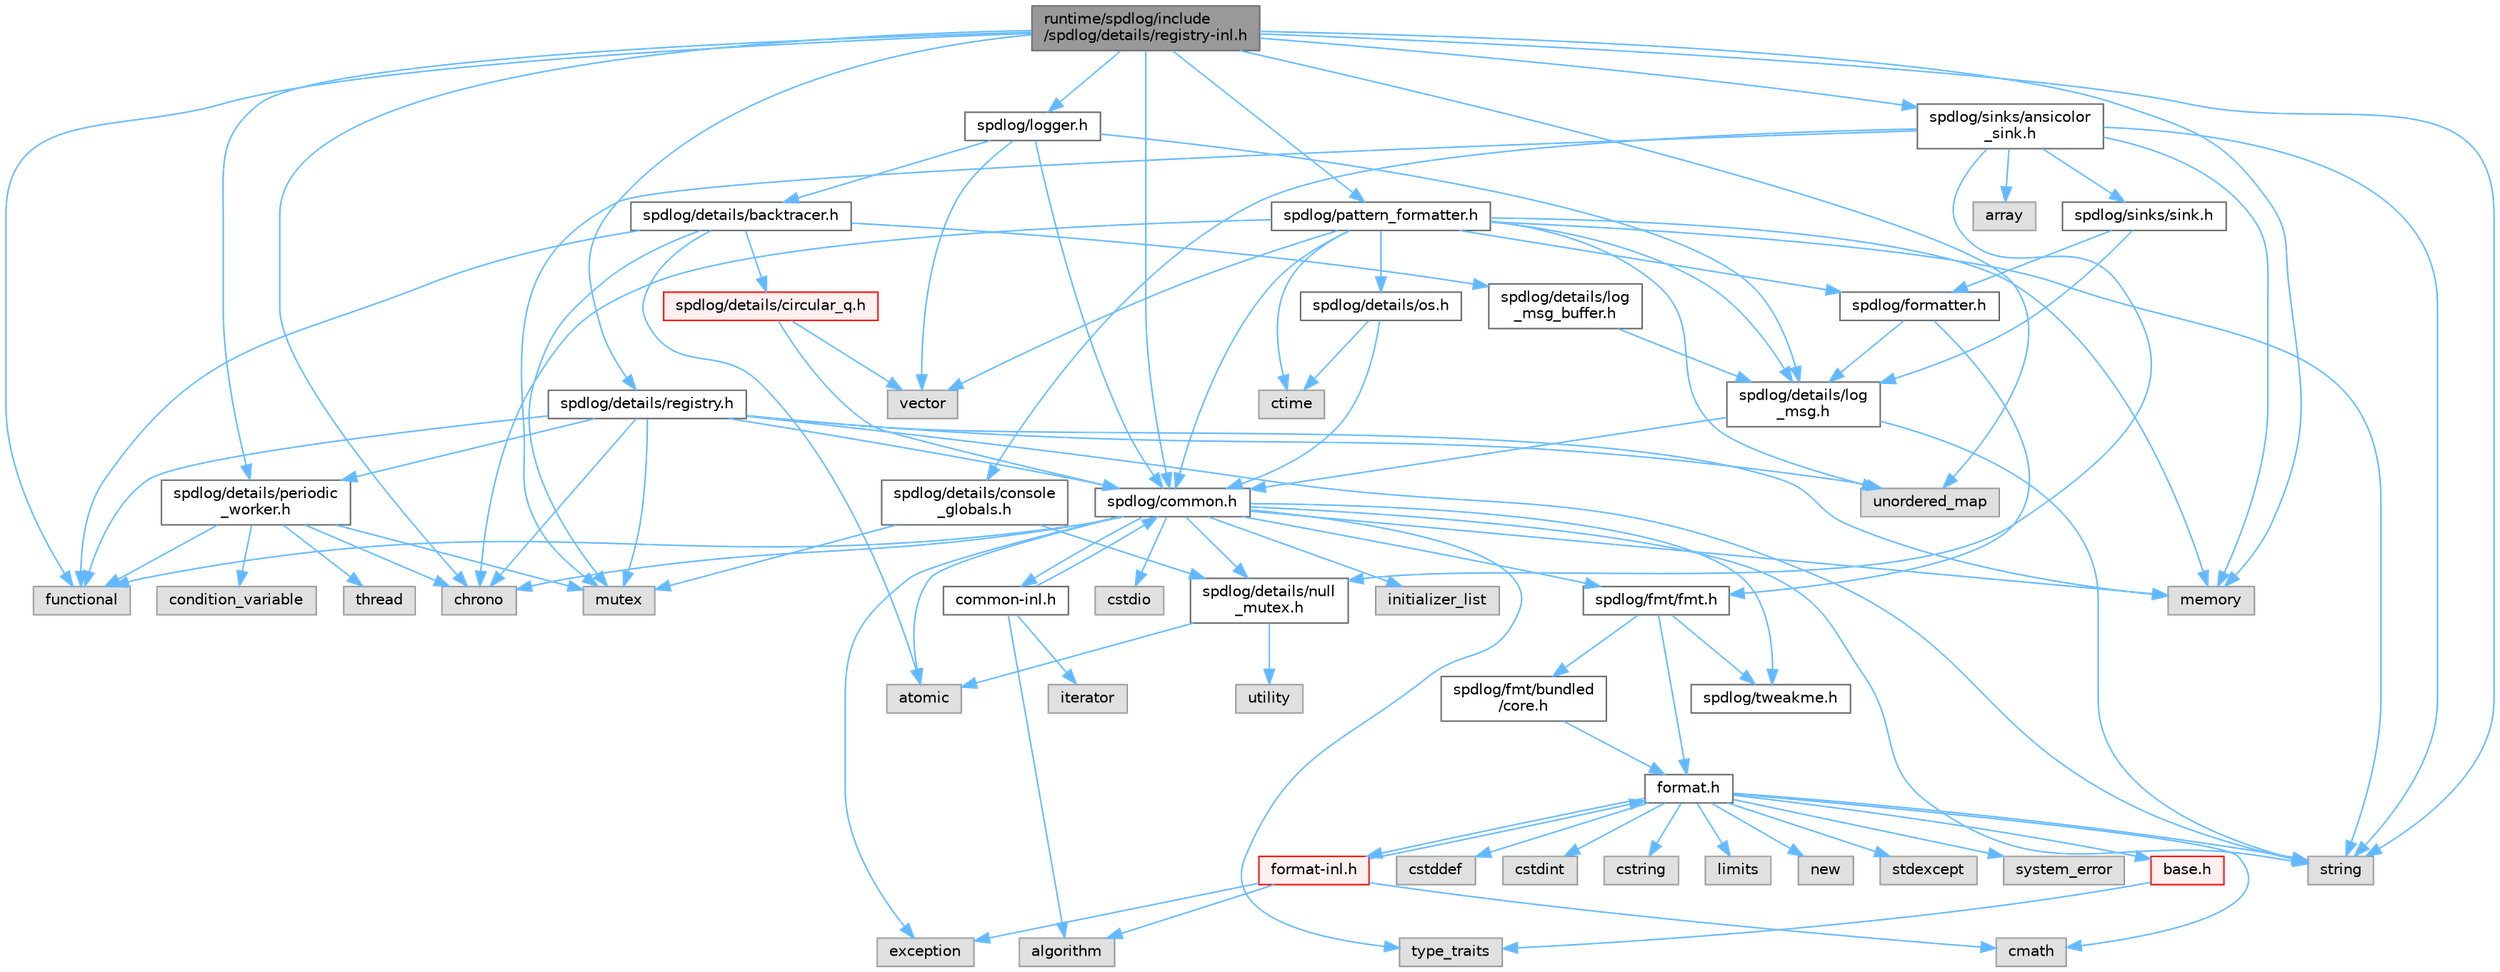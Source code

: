 digraph "runtime/spdlog/include/spdlog/details/registry-inl.h"
{
 // LATEX_PDF_SIZE
  bgcolor="transparent";
  edge [fontname=Helvetica,fontsize=10,labelfontname=Helvetica,labelfontsize=10];
  node [fontname=Helvetica,fontsize=10,shape=box,height=0.2,width=0.4];
  Node1 [id="Node000001",label="runtime/spdlog/include\l/spdlog/details/registry-inl.h",height=0.2,width=0.4,color="gray40", fillcolor="grey60", style="filled", fontcolor="black",tooltip=" "];
  Node1 -> Node2 [id="edge1_Node000001_Node000002",color="steelblue1",style="solid",tooltip=" "];
  Node2 [id="Node000002",label="spdlog/details/registry.h",height=0.2,width=0.4,color="grey40", fillcolor="white", style="filled",URL="$registry_8h.html",tooltip=" "];
  Node2 -> Node3 [id="edge2_Node000002_Node000003",color="steelblue1",style="solid",tooltip=" "];
  Node3 [id="Node000003",label="spdlog/common.h",height=0.2,width=0.4,color="grey40", fillcolor="white", style="filled",URL="$common_8h.html",tooltip=" "];
  Node3 -> Node4 [id="edge3_Node000003_Node000004",color="steelblue1",style="solid",tooltip=" "];
  Node4 [id="Node000004",label="spdlog/details/null\l_mutex.h",height=0.2,width=0.4,color="grey40", fillcolor="white", style="filled",URL="$null__mutex_8h.html",tooltip=" "];
  Node4 -> Node5 [id="edge4_Node000004_Node000005",color="steelblue1",style="solid",tooltip=" "];
  Node5 [id="Node000005",label="atomic",height=0.2,width=0.4,color="grey60", fillcolor="#E0E0E0", style="filled",tooltip=" "];
  Node4 -> Node6 [id="edge5_Node000004_Node000006",color="steelblue1",style="solid",tooltip=" "];
  Node6 [id="Node000006",label="utility",height=0.2,width=0.4,color="grey60", fillcolor="#E0E0E0", style="filled",tooltip=" "];
  Node3 -> Node7 [id="edge6_Node000003_Node000007",color="steelblue1",style="solid",tooltip=" "];
  Node7 [id="Node000007",label="spdlog/tweakme.h",height=0.2,width=0.4,color="grey40", fillcolor="white", style="filled",URL="$tweakme_8h.html",tooltip=" "];
  Node3 -> Node5 [id="edge7_Node000003_Node000005",color="steelblue1",style="solid",tooltip=" "];
  Node3 -> Node8 [id="edge8_Node000003_Node000008",color="steelblue1",style="solid",tooltip=" "];
  Node8 [id="Node000008",label="chrono",height=0.2,width=0.4,color="grey60", fillcolor="#E0E0E0", style="filled",tooltip=" "];
  Node3 -> Node9 [id="edge9_Node000003_Node000009",color="steelblue1",style="solid",tooltip=" "];
  Node9 [id="Node000009",label="cstdio",height=0.2,width=0.4,color="grey60", fillcolor="#E0E0E0", style="filled",tooltip=" "];
  Node3 -> Node10 [id="edge10_Node000003_Node000010",color="steelblue1",style="solid",tooltip=" "];
  Node10 [id="Node000010",label="exception",height=0.2,width=0.4,color="grey60", fillcolor="#E0E0E0", style="filled",tooltip=" "];
  Node3 -> Node11 [id="edge11_Node000003_Node000011",color="steelblue1",style="solid",tooltip=" "];
  Node11 [id="Node000011",label="functional",height=0.2,width=0.4,color="grey60", fillcolor="#E0E0E0", style="filled",tooltip=" "];
  Node3 -> Node12 [id="edge12_Node000003_Node000012",color="steelblue1",style="solid",tooltip=" "];
  Node12 [id="Node000012",label="initializer_list",height=0.2,width=0.4,color="grey60", fillcolor="#E0E0E0", style="filled",tooltip=" "];
  Node3 -> Node13 [id="edge13_Node000003_Node000013",color="steelblue1",style="solid",tooltip=" "];
  Node13 [id="Node000013",label="memory",height=0.2,width=0.4,color="grey60", fillcolor="#E0E0E0", style="filled",tooltip=" "];
  Node3 -> Node14 [id="edge14_Node000003_Node000014",color="steelblue1",style="solid",tooltip=" "];
  Node14 [id="Node000014",label="string",height=0.2,width=0.4,color="grey60", fillcolor="#E0E0E0", style="filled",tooltip=" "];
  Node3 -> Node15 [id="edge15_Node000003_Node000015",color="steelblue1",style="solid",tooltip=" "];
  Node15 [id="Node000015",label="type_traits",height=0.2,width=0.4,color="grey60", fillcolor="#E0E0E0", style="filled",tooltip=" "];
  Node3 -> Node16 [id="edge16_Node000003_Node000016",color="steelblue1",style="solid",tooltip=" "];
  Node16 [id="Node000016",label="spdlog/fmt/fmt.h",height=0.2,width=0.4,color="grey40", fillcolor="white", style="filled",URL="$fmt_8h.html",tooltip=" "];
  Node16 -> Node7 [id="edge17_Node000016_Node000007",color="steelblue1",style="solid",tooltip=" "];
  Node16 -> Node17 [id="edge18_Node000016_Node000017",color="steelblue1",style="solid",tooltip=" "];
  Node17 [id="Node000017",label="spdlog/fmt/bundled\l/core.h",height=0.2,width=0.4,color="grey40", fillcolor="white", style="filled",URL="$core_8h.html",tooltip=" "];
  Node17 -> Node18 [id="edge19_Node000017_Node000018",color="steelblue1",style="solid",tooltip=" "];
  Node18 [id="Node000018",label="format.h",height=0.2,width=0.4,color="grey40", fillcolor="white", style="filled",URL="$spdlog_2include_2spdlog_2fmt_2bundled_2format_8h.html",tooltip=" "];
  Node18 -> Node19 [id="edge20_Node000018_Node000019",color="steelblue1",style="solid",tooltip=" "];
  Node19 [id="Node000019",label="base.h",height=0.2,width=0.4,color="red", fillcolor="#FFF0F0", style="filled",URL="$base_8h.html",tooltip=" "];
  Node19 -> Node15 [id="edge21_Node000019_Node000015",color="steelblue1",style="solid",tooltip=" "];
  Node18 -> Node166 [id="edge22_Node000018_Node000166",color="steelblue1",style="solid",tooltip=" "];
  Node166 [id="Node000166",label="cmath",height=0.2,width=0.4,color="grey60", fillcolor="#E0E0E0", style="filled",tooltip=" "];
  Node18 -> Node25 [id="edge23_Node000018_Node000025",color="steelblue1",style="solid",tooltip=" "];
  Node25 [id="Node000025",label="cstddef",height=0.2,width=0.4,color="grey60", fillcolor="#E0E0E0", style="filled",tooltip=" "];
  Node18 -> Node26 [id="edge24_Node000018_Node000026",color="steelblue1",style="solid",tooltip=" "];
  Node26 [id="Node000026",label="cstdint",height=0.2,width=0.4,color="grey60", fillcolor="#E0E0E0", style="filled",tooltip=" "];
  Node18 -> Node28 [id="edge25_Node000018_Node000028",color="steelblue1",style="solid",tooltip=" "];
  Node28 [id="Node000028",label="cstring",height=0.2,width=0.4,color="grey60", fillcolor="#E0E0E0", style="filled",tooltip=" "];
  Node18 -> Node167 [id="edge26_Node000018_Node000167",color="steelblue1",style="solid",tooltip=" "];
  Node167 [id="Node000167",label="limits",height=0.2,width=0.4,color="grey60", fillcolor="#E0E0E0", style="filled",tooltip=" "];
  Node18 -> Node64 [id="edge27_Node000018_Node000064",color="steelblue1",style="solid",tooltip=" "];
  Node64 [id="Node000064",label="new",height=0.2,width=0.4,color="grey60", fillcolor="#E0E0E0", style="filled",tooltip=" "];
  Node18 -> Node168 [id="edge28_Node000018_Node000168",color="steelblue1",style="solid",tooltip=" "];
  Node168 [id="Node000168",label="stdexcept",height=0.2,width=0.4,color="grey60", fillcolor="#E0E0E0", style="filled",tooltip=" "];
  Node18 -> Node14 [id="edge29_Node000018_Node000014",color="steelblue1",style="solid",tooltip=" "];
  Node18 -> Node169 [id="edge30_Node000018_Node000169",color="steelblue1",style="solid",tooltip=" "];
  Node169 [id="Node000169",label="system_error",height=0.2,width=0.4,color="grey60", fillcolor="#E0E0E0", style="filled",tooltip=" "];
  Node18 -> Node170 [id="edge31_Node000018_Node000170",color="steelblue1",style="solid",tooltip=" "];
  Node170 [id="Node000170",label="format-inl.h",height=0.2,width=0.4,color="red", fillcolor="#FFF0F0", style="filled",URL="$format-inl_8h.html",tooltip=" "];
  Node170 -> Node171 [id="edge32_Node000170_Node000171",color="steelblue1",style="solid",tooltip=" "];
  Node171 [id="Node000171",label="algorithm",height=0.2,width=0.4,color="grey60", fillcolor="#E0E0E0", style="filled",tooltip=" "];
  Node170 -> Node166 [id="edge33_Node000170_Node000166",color="steelblue1",style="solid",tooltip=" "];
  Node170 -> Node10 [id="edge34_Node000170_Node000010",color="steelblue1",style="solid",tooltip=" "];
  Node170 -> Node18 [id="edge35_Node000170_Node000018",color="steelblue1",style="solid",tooltip=" "];
  Node16 -> Node18 [id="edge36_Node000016_Node000018",color="steelblue1",style="solid",tooltip=" "];
  Node3 -> Node175 [id="edge37_Node000003_Node000175",color="steelblue1",style="solid",tooltip=" "];
  Node175 [id="Node000175",label="common-inl.h",height=0.2,width=0.4,color="grey40", fillcolor="white", style="filled",URL="$common-inl_8h.html",tooltip=" "];
  Node175 -> Node3 [id="edge38_Node000175_Node000003",color="steelblue1",style="solid",tooltip=" "];
  Node175 -> Node171 [id="edge39_Node000175_Node000171",color="steelblue1",style="solid",tooltip=" "];
  Node175 -> Node176 [id="edge40_Node000175_Node000176",color="steelblue1",style="solid",tooltip=" "];
  Node176 [id="Node000176",label="iterator",height=0.2,width=0.4,color="grey60", fillcolor="#E0E0E0", style="filled",tooltip=" "];
  Node2 -> Node177 [id="edge41_Node000002_Node000177",color="steelblue1",style="solid",tooltip=" "];
  Node177 [id="Node000177",label="spdlog/details/periodic\l_worker.h",height=0.2,width=0.4,color="grey40", fillcolor="white", style="filled",URL="$periodic__worker_8h.html",tooltip=" "];
  Node177 -> Node8 [id="edge42_Node000177_Node000008",color="steelblue1",style="solid",tooltip=" "];
  Node177 -> Node178 [id="edge43_Node000177_Node000178",color="steelblue1",style="solid",tooltip=" "];
  Node178 [id="Node000178",label="condition_variable",height=0.2,width=0.4,color="grey60", fillcolor="#E0E0E0", style="filled",tooltip=" "];
  Node177 -> Node11 [id="edge44_Node000177_Node000011",color="steelblue1",style="solid",tooltip=" "];
  Node177 -> Node179 [id="edge45_Node000177_Node000179",color="steelblue1",style="solid",tooltip=" "];
  Node179 [id="Node000179",label="mutex",height=0.2,width=0.4,color="grey60", fillcolor="#E0E0E0", style="filled",tooltip=" "];
  Node177 -> Node180 [id="edge46_Node000177_Node000180",color="steelblue1",style="solid",tooltip=" "];
  Node180 [id="Node000180",label="thread",height=0.2,width=0.4,color="grey60", fillcolor="#E0E0E0", style="filled",tooltip=" "];
  Node2 -> Node8 [id="edge47_Node000002_Node000008",color="steelblue1",style="solid",tooltip=" "];
  Node2 -> Node11 [id="edge48_Node000002_Node000011",color="steelblue1",style="solid",tooltip=" "];
  Node2 -> Node13 [id="edge49_Node000002_Node000013",color="steelblue1",style="solid",tooltip=" "];
  Node2 -> Node179 [id="edge50_Node000002_Node000179",color="steelblue1",style="solid",tooltip=" "];
  Node2 -> Node14 [id="edge51_Node000002_Node000014",color="steelblue1",style="solid",tooltip=" "];
  Node2 -> Node181 [id="edge52_Node000002_Node000181",color="steelblue1",style="solid",tooltip=" "];
  Node181 [id="Node000181",label="unordered_map",height=0.2,width=0.4,color="grey60", fillcolor="#E0E0E0", style="filled",tooltip=" "];
  Node1 -> Node3 [id="edge53_Node000001_Node000003",color="steelblue1",style="solid",tooltip=" "];
  Node1 -> Node177 [id="edge54_Node000001_Node000177",color="steelblue1",style="solid",tooltip=" "];
  Node1 -> Node182 [id="edge55_Node000001_Node000182",color="steelblue1",style="solid",tooltip=" "];
  Node182 [id="Node000182",label="spdlog/logger.h",height=0.2,width=0.4,color="grey40", fillcolor="white", style="filled",URL="$logger_8h.html",tooltip=" "];
  Node182 -> Node3 [id="edge56_Node000182_Node000003",color="steelblue1",style="solid",tooltip=" "];
  Node182 -> Node183 [id="edge57_Node000182_Node000183",color="steelblue1",style="solid",tooltip=" "];
  Node183 [id="Node000183",label="spdlog/details/backtracer.h",height=0.2,width=0.4,color="grey40", fillcolor="white", style="filled",URL="$backtracer_8h.html",tooltip=" "];
  Node183 -> Node184 [id="edge58_Node000183_Node000184",color="steelblue1",style="solid",tooltip=" "];
  Node184 [id="Node000184",label="spdlog/details/circular_q.h",height=0.2,width=0.4,color="red", fillcolor="#FFF0F0", style="filled",URL="$circular__q_8h.html",tooltip=" "];
  Node184 -> Node185 [id="edge59_Node000184_Node000185",color="steelblue1",style="solid",tooltip=" "];
  Node185 [id="Node000185",label="vector",height=0.2,width=0.4,color="grey60", fillcolor="#E0E0E0", style="filled",tooltip=" "];
  Node184 -> Node3 [id="edge60_Node000184_Node000003",color="steelblue1",style="solid",tooltip=" "];
  Node183 -> Node186 [id="edge61_Node000183_Node000186",color="steelblue1",style="solid",tooltip=" "];
  Node186 [id="Node000186",label="spdlog/details/log\l_msg_buffer.h",height=0.2,width=0.4,color="grey40", fillcolor="white", style="filled",URL="$log__msg__buffer_8h.html",tooltip=" "];
  Node186 -> Node187 [id="edge62_Node000186_Node000187",color="steelblue1",style="solid",tooltip=" "];
  Node187 [id="Node000187",label="spdlog/details/log\l_msg.h",height=0.2,width=0.4,color="grey40", fillcolor="white", style="filled",URL="$log__msg_8h.html",tooltip=" "];
  Node187 -> Node3 [id="edge63_Node000187_Node000003",color="steelblue1",style="solid",tooltip=" "];
  Node187 -> Node14 [id="edge64_Node000187_Node000014",color="steelblue1",style="solid",tooltip=" "];
  Node183 -> Node5 [id="edge65_Node000183_Node000005",color="steelblue1",style="solid",tooltip=" "];
  Node183 -> Node11 [id="edge66_Node000183_Node000011",color="steelblue1",style="solid",tooltip=" "];
  Node183 -> Node179 [id="edge67_Node000183_Node000179",color="steelblue1",style="solid",tooltip=" "];
  Node182 -> Node187 [id="edge68_Node000182_Node000187",color="steelblue1",style="solid",tooltip=" "];
  Node182 -> Node185 [id="edge69_Node000182_Node000185",color="steelblue1",style="solid",tooltip=" "];
  Node1 -> Node188 [id="edge70_Node000001_Node000188",color="steelblue1",style="solid",tooltip=" "];
  Node188 [id="Node000188",label="spdlog/pattern_formatter.h",height=0.2,width=0.4,color="grey40", fillcolor="white", style="filled",URL="$pattern__formatter_8h.html",tooltip=" "];
  Node188 -> Node3 [id="edge71_Node000188_Node000003",color="steelblue1",style="solid",tooltip=" "];
  Node188 -> Node187 [id="edge72_Node000188_Node000187",color="steelblue1",style="solid",tooltip=" "];
  Node188 -> Node189 [id="edge73_Node000188_Node000189",color="steelblue1",style="solid",tooltip=" "];
  Node189 [id="Node000189",label="spdlog/details/os.h",height=0.2,width=0.4,color="grey40", fillcolor="white", style="filled",URL="$details_2os_8h.html",tooltip=" "];
  Node189 -> Node190 [id="edge74_Node000189_Node000190",color="steelblue1",style="solid",tooltip=" "];
  Node190 [id="Node000190",label="ctime",height=0.2,width=0.4,color="grey60", fillcolor="#E0E0E0", style="filled",tooltip=" "];
  Node189 -> Node3 [id="edge75_Node000189_Node000003",color="steelblue1",style="solid",tooltip=" "];
  Node188 -> Node191 [id="edge76_Node000188_Node000191",color="steelblue1",style="solid",tooltip=" "];
  Node191 [id="Node000191",label="spdlog/formatter.h",height=0.2,width=0.4,color="grey40", fillcolor="white", style="filled",URL="$formatter_8h.html",tooltip=" "];
  Node191 -> Node187 [id="edge77_Node000191_Node000187",color="steelblue1",style="solid",tooltip=" "];
  Node191 -> Node16 [id="edge78_Node000191_Node000016",color="steelblue1",style="solid",tooltip=" "];
  Node188 -> Node8 [id="edge79_Node000188_Node000008",color="steelblue1",style="solid",tooltip=" "];
  Node188 -> Node190 [id="edge80_Node000188_Node000190",color="steelblue1",style="solid",tooltip=" "];
  Node188 -> Node13 [id="edge81_Node000188_Node000013",color="steelblue1",style="solid",tooltip=" "];
  Node188 -> Node14 [id="edge82_Node000188_Node000014",color="steelblue1",style="solid",tooltip=" "];
  Node188 -> Node181 [id="edge83_Node000188_Node000181",color="steelblue1",style="solid",tooltip=" "];
  Node188 -> Node185 [id="edge84_Node000188_Node000185",color="steelblue1",style="solid",tooltip=" "];
  Node1 -> Node192 [id="edge85_Node000001_Node000192",color="steelblue1",style="solid",tooltip=" "];
  Node192 [id="Node000192",label="spdlog/sinks/ansicolor\l_sink.h",height=0.2,width=0.4,color="grey40", fillcolor="white", style="filled",URL="$ansicolor__sink_8h.html",tooltip=" "];
  Node192 -> Node163 [id="edge86_Node000192_Node000163",color="steelblue1",style="solid",tooltip=" "];
  Node163 [id="Node000163",label="array",height=0.2,width=0.4,color="grey60", fillcolor="#E0E0E0", style="filled",tooltip=" "];
  Node192 -> Node13 [id="edge87_Node000192_Node000013",color="steelblue1",style="solid",tooltip=" "];
  Node192 -> Node179 [id="edge88_Node000192_Node000179",color="steelblue1",style="solid",tooltip=" "];
  Node192 -> Node193 [id="edge89_Node000192_Node000193",color="steelblue1",style="solid",tooltip=" "];
  Node193 [id="Node000193",label="spdlog/details/console\l_globals.h",height=0.2,width=0.4,color="grey40", fillcolor="white", style="filled",URL="$console__globals_8h.html",tooltip=" "];
  Node193 -> Node179 [id="edge90_Node000193_Node000179",color="steelblue1",style="solid",tooltip=" "];
  Node193 -> Node4 [id="edge91_Node000193_Node000004",color="steelblue1",style="solid",tooltip=" "];
  Node192 -> Node4 [id="edge92_Node000192_Node000004",color="steelblue1",style="solid",tooltip=" "];
  Node192 -> Node194 [id="edge93_Node000192_Node000194",color="steelblue1",style="solid",tooltip=" "];
  Node194 [id="Node000194",label="spdlog/sinks/sink.h",height=0.2,width=0.4,color="grey40", fillcolor="white", style="filled",URL="$sink_8h.html",tooltip=" "];
  Node194 -> Node187 [id="edge94_Node000194_Node000187",color="steelblue1",style="solid",tooltip=" "];
  Node194 -> Node191 [id="edge95_Node000194_Node000191",color="steelblue1",style="solid",tooltip=" "];
  Node192 -> Node14 [id="edge96_Node000192_Node000014",color="steelblue1",style="solid",tooltip=" "];
  Node1 -> Node8 [id="edge97_Node000001_Node000008",color="steelblue1",style="solid",tooltip=" "];
  Node1 -> Node11 [id="edge98_Node000001_Node000011",color="steelblue1",style="solid",tooltip=" "];
  Node1 -> Node13 [id="edge99_Node000001_Node000013",color="steelblue1",style="solid",tooltip=" "];
  Node1 -> Node14 [id="edge100_Node000001_Node000014",color="steelblue1",style="solid",tooltip=" "];
  Node1 -> Node181 [id="edge101_Node000001_Node000181",color="steelblue1",style="solid",tooltip=" "];
}
